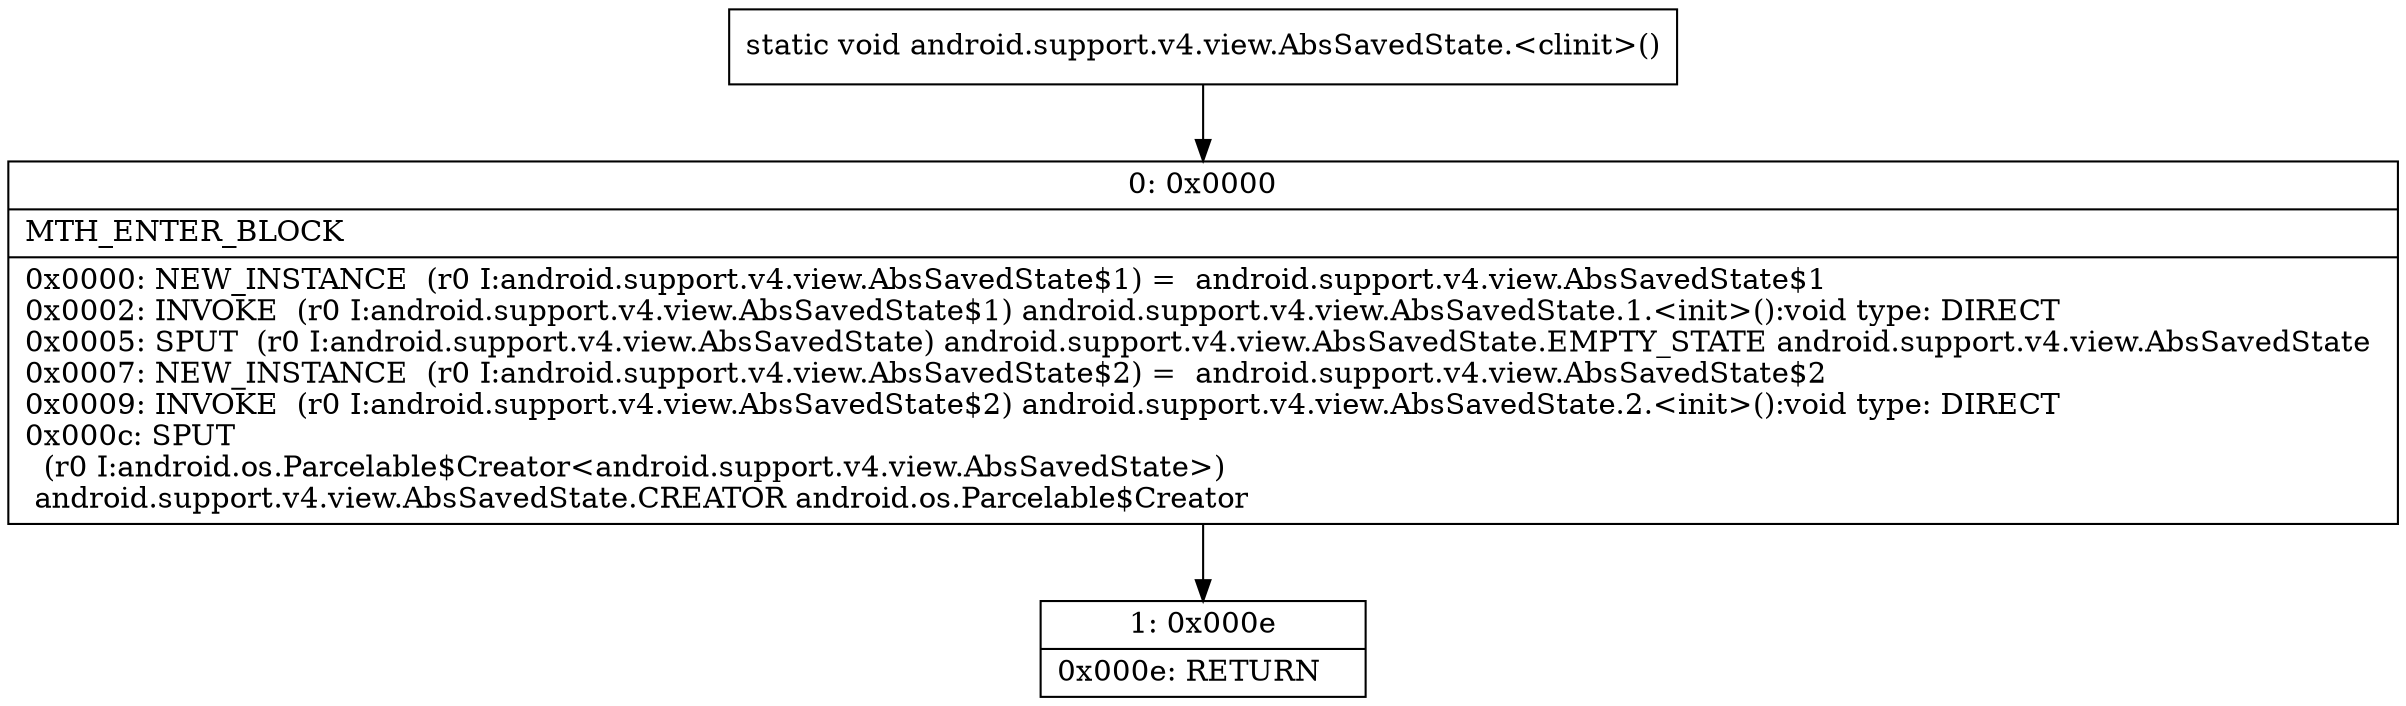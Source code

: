 digraph "CFG forandroid.support.v4.view.AbsSavedState.\<clinit\>()V" {
Node_0 [shape=record,label="{0\:\ 0x0000|MTH_ENTER_BLOCK\l|0x0000: NEW_INSTANCE  (r0 I:android.support.v4.view.AbsSavedState$1) =  android.support.v4.view.AbsSavedState$1 \l0x0002: INVOKE  (r0 I:android.support.v4.view.AbsSavedState$1) android.support.v4.view.AbsSavedState.1.\<init\>():void type: DIRECT \l0x0005: SPUT  (r0 I:android.support.v4.view.AbsSavedState) android.support.v4.view.AbsSavedState.EMPTY_STATE android.support.v4.view.AbsSavedState \l0x0007: NEW_INSTANCE  (r0 I:android.support.v4.view.AbsSavedState$2) =  android.support.v4.view.AbsSavedState$2 \l0x0009: INVOKE  (r0 I:android.support.v4.view.AbsSavedState$2) android.support.v4.view.AbsSavedState.2.\<init\>():void type: DIRECT \l0x000c: SPUT  \l  (r0 I:android.os.Parcelable$Creator\<android.support.v4.view.AbsSavedState\>)\l android.support.v4.view.AbsSavedState.CREATOR android.os.Parcelable$Creator \l}"];
Node_1 [shape=record,label="{1\:\ 0x000e|0x000e: RETURN   \l}"];
MethodNode[shape=record,label="{static void android.support.v4.view.AbsSavedState.\<clinit\>() }"];
MethodNode -> Node_0;
Node_0 -> Node_1;
}

